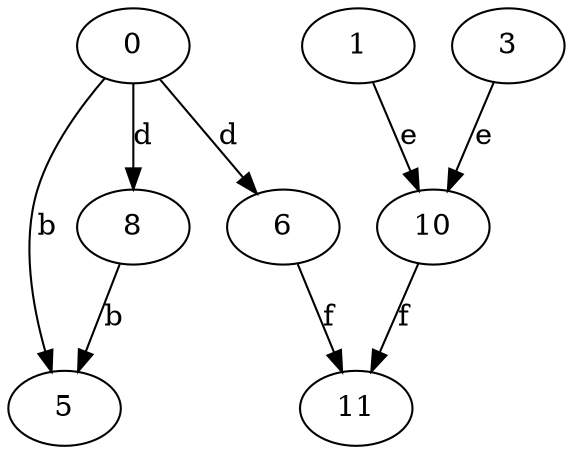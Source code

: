 strict digraph  {
1;
0;
3;
5;
6;
8;
10;
11;
1 -> 10  [label=e];
0 -> 5  [label=b];
0 -> 6  [label=d];
0 -> 8  [label=d];
3 -> 10  [label=e];
6 -> 11  [label=f];
8 -> 5  [label=b];
10 -> 11  [label=f];
}
